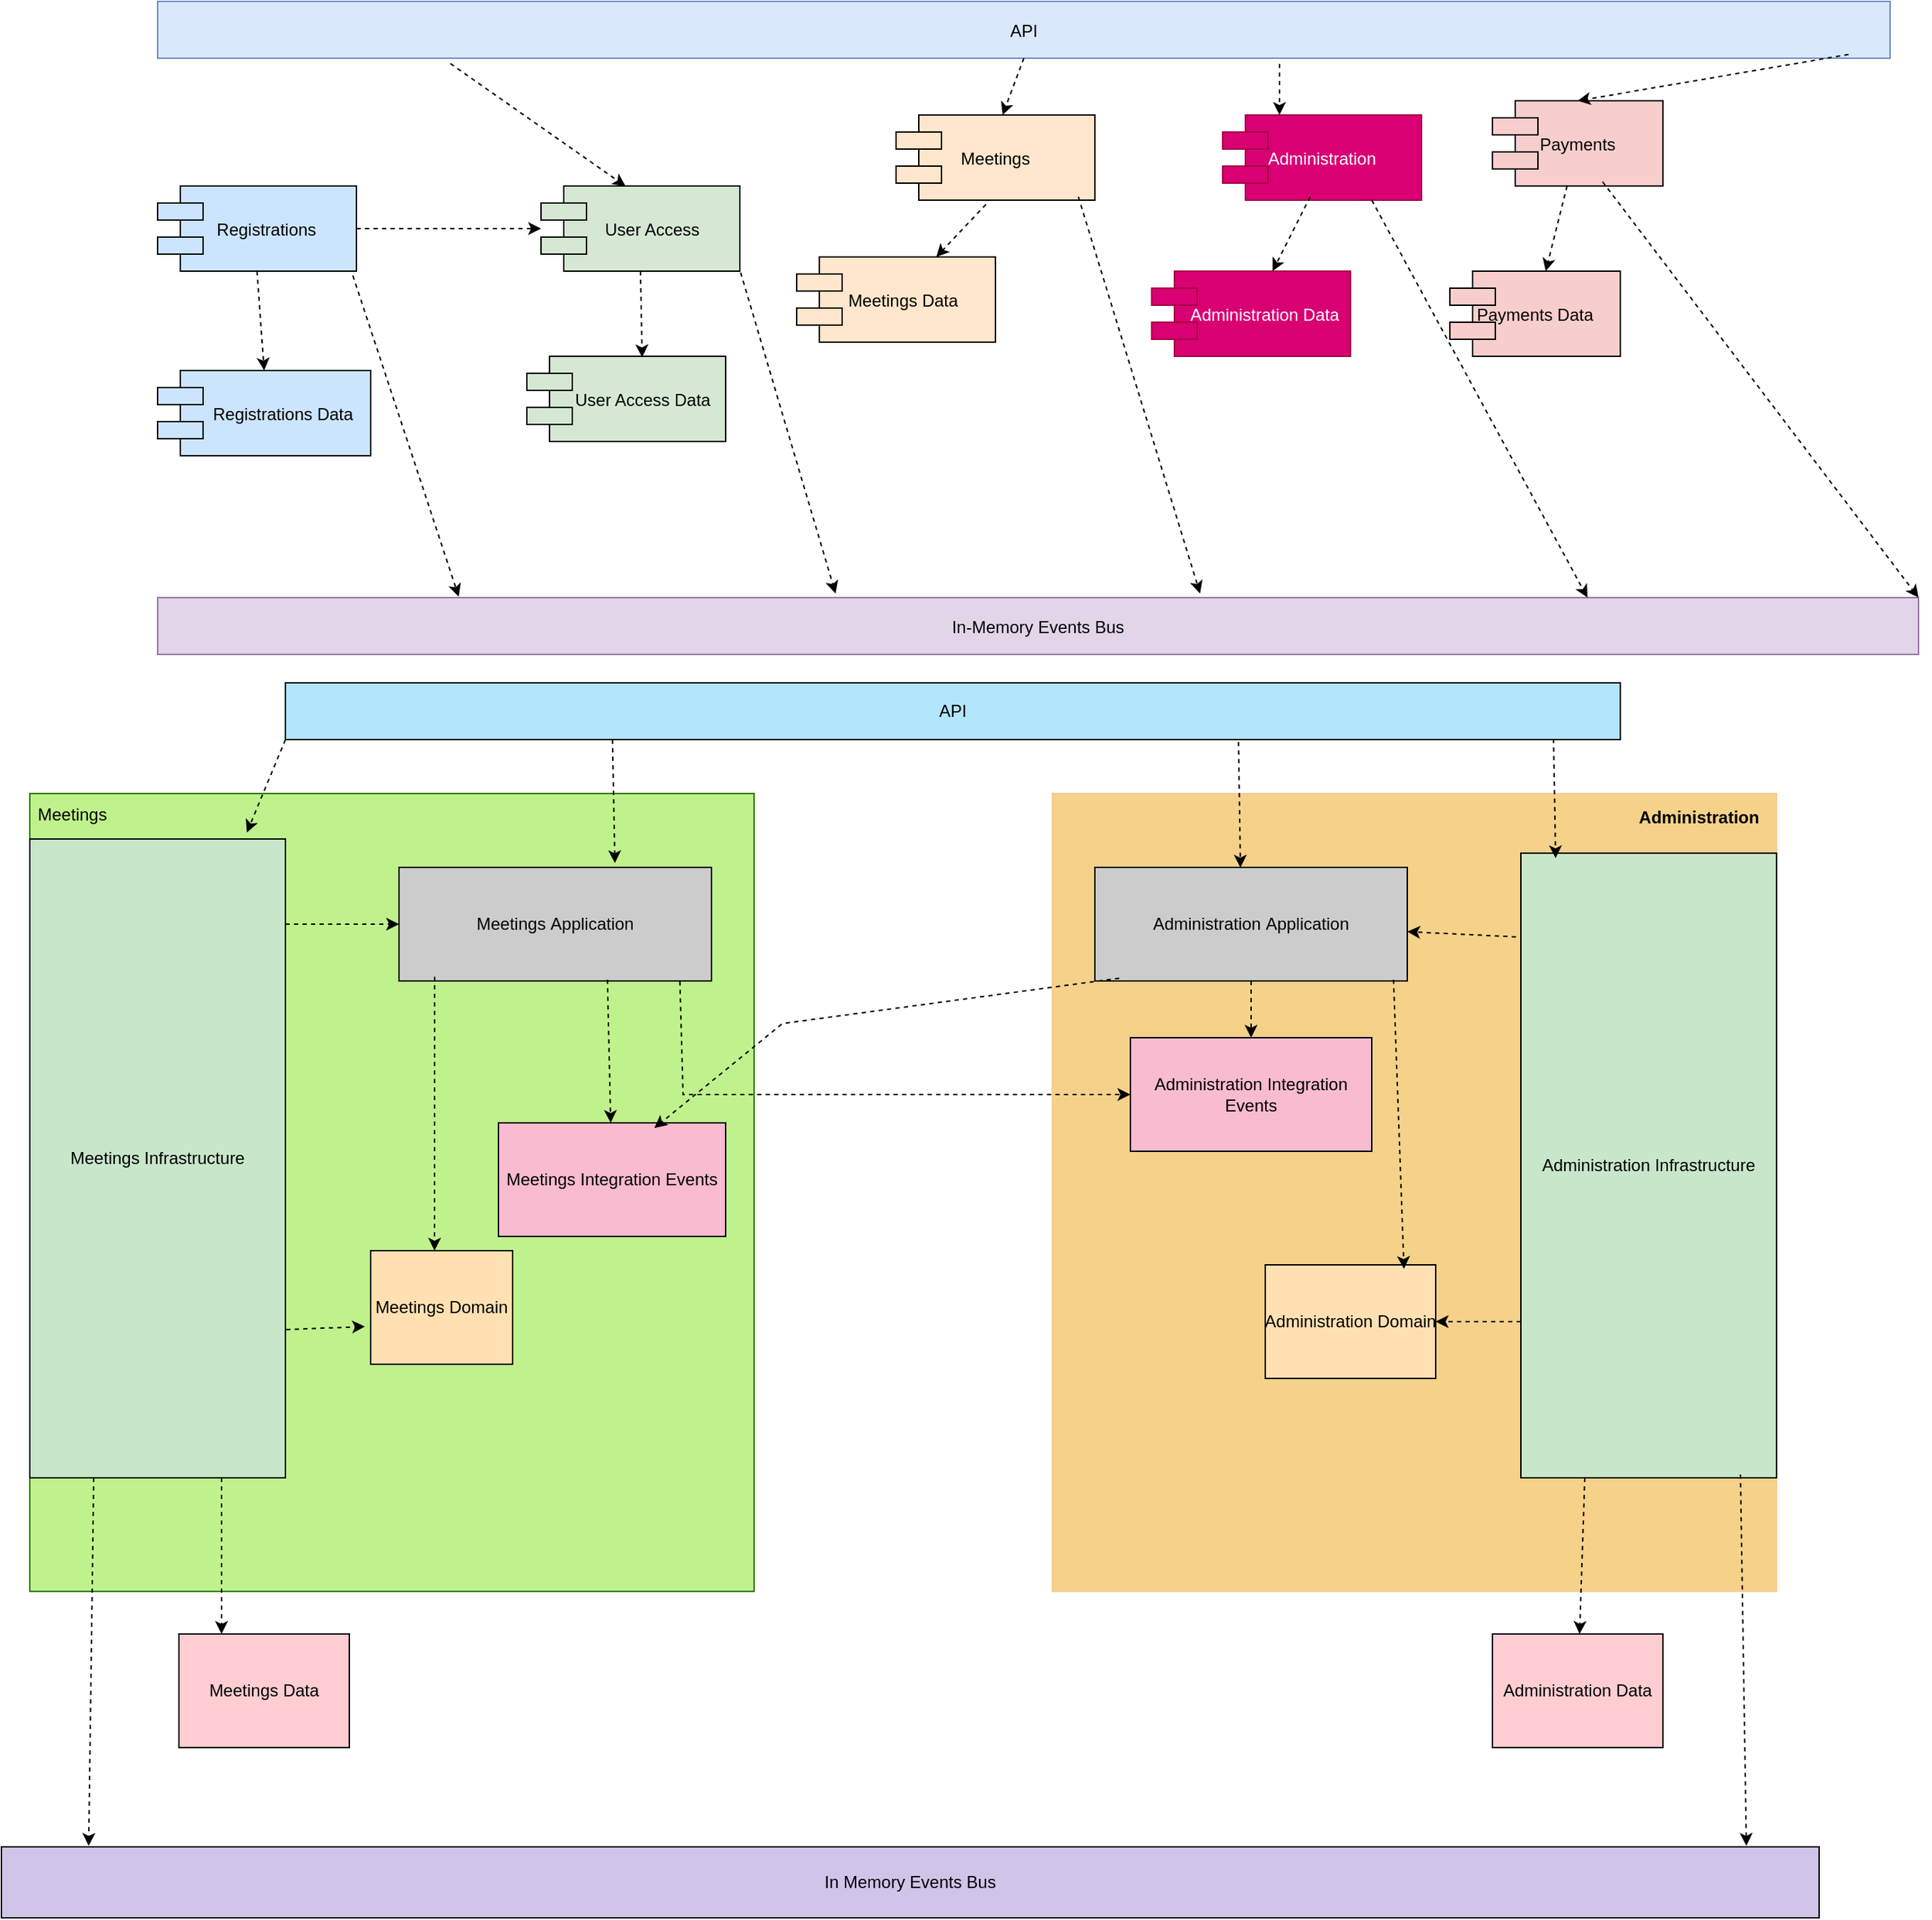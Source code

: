 <mxfile version="28.2.3">
  <diagram name="C3 Component Diagram" id="ab2VT7L2AfFQVtgCCv4d">
    <mxGraphModel dx="2404" dy="759" grid="1" gridSize="10" guides="1" tooltips="1" connect="1" arrows="1" fold="1" page="1" pageScale="1" pageWidth="850" pageHeight="1100" math="0" shadow="0">
      <root>
        <mxCell id="0" />
        <mxCell id="1" parent="0" />
        <mxCell id="7wnWjVAu8Bd_MvjdbCye-48" value="" style="rounded=0;whiteSpace=wrap;html=1;fillColor=light-dark(#f5d18a, #9a5800);fontColor=#000000;strokeColor=light-dark(#f3ce96, #c17f1f);" vertex="1" parent="1">
          <mxGeometry x="500" y="598" width="510" height="562" as="geometry" />
        </mxCell>
        <mxCell id="7wnWjVAu8Bd_MvjdbCye-46" value="" style="rounded=0;whiteSpace=wrap;html=1;fillColor=light-dark(#bff28c, #4a890c);fontColor=#ffffff;strokeColor=#2D7600;" vertex="1" parent="1">
          <mxGeometry x="-220" y="598" width="510" height="562" as="geometry" />
        </mxCell>
        <mxCell id="7wnWjVAu8Bd_MvjdbCye-1" value="API" style="shape=rectangle;fillColor=#dae8fc;strokeColor=#6c8ebf;" vertex="1" parent="1">
          <mxGeometry x="-130" y="40" width="1220" height="40" as="geometry" />
        </mxCell>
        <mxCell id="7wnWjVAu8Bd_MvjdbCye-2" value="    Registrations" style="shape=component;fillColor=#cce5ff;" vertex="1" parent="1">
          <mxGeometry x="-130" y="170" width="140" height="60" as="geometry" />
        </mxCell>
        <mxCell id="7wnWjVAu8Bd_MvjdbCye-3" value="       User Access" style="shape=component;fillColor=#d5e8d4;" vertex="1" parent="1">
          <mxGeometry x="140" y="170" width="140" height="60" as="geometry" />
        </mxCell>
        <mxCell id="7wnWjVAu8Bd_MvjdbCye-4" value="Meetings" style="shape=component;fillColor=#ffe6cc;" vertex="1" parent="1">
          <mxGeometry x="390" y="120" width="140" height="60" as="geometry" />
        </mxCell>
        <mxCell id="7wnWjVAu8Bd_MvjdbCye-5" value="Payments" style="shape=component;fillColor=#f8cecc;" vertex="1" parent="1">
          <mxGeometry x="810" y="110" width="120" height="60" as="geometry" />
        </mxCell>
        <mxCell id="7wnWjVAu8Bd_MvjdbCye-6" value="        Registrations Data" style="shape=component;fillColor=#cce5ff;" vertex="1" parent="1">
          <mxGeometry x="-130" y="300" width="150" height="60" as="geometry" />
        </mxCell>
        <mxCell id="7wnWjVAu8Bd_MvjdbCye-7" value="       User Access Data" style="shape=component;fillColor=#d5e8d4;" vertex="1" parent="1">
          <mxGeometry x="130" y="290" width="140" height="60" as="geometry" />
        </mxCell>
        <mxCell id="7wnWjVAu8Bd_MvjdbCye-8" value="   Meetings Data" style="shape=component;fillColor=#ffe6cc;" vertex="1" parent="1">
          <mxGeometry x="320" y="220" width="140" height="60" as="geometry" />
        </mxCell>
        <mxCell id="7wnWjVAu8Bd_MvjdbCye-9" value="Payments Data" style="shape=component;fillColor=#f8cecc;" vertex="1" parent="1">
          <mxGeometry x="780" y="230" width="120" height="60" as="geometry" />
        </mxCell>
        <mxCell id="7wnWjVAu8Bd_MvjdbCye-10" value="In-Memory Events Bus" style="shape=rectangle;fillColor=#e1d5e7;strokeColor=#9673a6;" vertex="1" parent="1">
          <mxGeometry x="-130" y="460" width="1240" height="40" as="geometry" />
        </mxCell>
        <mxCell id="7wnWjVAu8Bd_MvjdbCye-13" value="Administration" style="shape=component;fillColor=#d80073;strokeColor=#A50040;fontColor=#ffffff;" vertex="1" parent="1">
          <mxGeometry x="620" y="120" width="140" height="60" as="geometry" />
        </mxCell>
        <mxCell id="7wnWjVAu8Bd_MvjdbCye-14" value="      Administration Data" style="shape=component;fillColor=#d80073;strokeColor=#A50040;fontColor=#ffffff;" vertex="1" parent="1">
          <mxGeometry x="570" y="230" width="140" height="60" as="geometry" />
        </mxCell>
        <mxCell id="7wnWjVAu8Bd_MvjdbCye-15" value="" style="endArrow=classic;html=1;rounded=0;dashed=1;exitX=0.169;exitY=1.095;exitDx=0;exitDy=0;exitPerimeter=0;entryX=0.425;entryY=0.003;entryDx=0;entryDy=0;entryPerimeter=0;" edge="1" parent="1" source="7wnWjVAu8Bd_MvjdbCye-1" target="7wnWjVAu8Bd_MvjdbCye-3">
          <mxGeometry width="50" height="50" relative="1" as="geometry">
            <mxPoint x="400" y="420" as="sourcePoint" />
            <mxPoint x="184" y="150" as="targetPoint" />
          </mxGeometry>
        </mxCell>
        <mxCell id="7wnWjVAu8Bd_MvjdbCye-17" value="" style="endArrow=classic;html=1;rounded=0;dashed=1;exitX=0.5;exitY=1;exitDx=0;exitDy=0;" edge="1" parent="1" source="7wnWjVAu8Bd_MvjdbCye-1">
          <mxGeometry width="50" height="50" relative="1" as="geometry">
            <mxPoint x="468" y="90" as="sourcePoint" />
            <mxPoint x="465" y="120" as="targetPoint" />
          </mxGeometry>
        </mxCell>
        <mxCell id="7wnWjVAu8Bd_MvjdbCye-18" value="" style="endArrow=classic;html=1;rounded=0;dashed=1;" edge="1" parent="1">
          <mxGeometry width="50" height="50" relative="1" as="geometry">
            <mxPoint x="660" y="84" as="sourcePoint" />
            <mxPoint x="660" y="120" as="targetPoint" />
          </mxGeometry>
        </mxCell>
        <mxCell id="7wnWjVAu8Bd_MvjdbCye-19" value="" style="endArrow=classic;html=1;rounded=0;dashed=1;exitX=0.976;exitY=0.935;exitDx=0;exitDy=0;exitPerimeter=0;entryX=0.5;entryY=0;entryDx=0;entryDy=0;" edge="1" parent="1" source="7wnWjVAu8Bd_MvjdbCye-1" target="7wnWjVAu8Bd_MvjdbCye-5">
          <mxGeometry width="50" height="50" relative="1" as="geometry">
            <mxPoint x="500" y="220" as="sourcePoint" />
            <mxPoint x="501" y="289" as="targetPoint" />
          </mxGeometry>
        </mxCell>
        <mxCell id="7wnWjVAu8Bd_MvjdbCye-21" value="" style="endArrow=classic;html=1;rounded=0;dashed=1;exitX=1;exitY=0.5;exitDx=0;exitDy=0;" edge="1" parent="1" source="7wnWjVAu8Bd_MvjdbCye-2" target="7wnWjVAu8Bd_MvjdbCye-3">
          <mxGeometry width="50" height="50" relative="1" as="geometry">
            <mxPoint x="180" y="120" as="sourcePoint" />
            <mxPoint x="180" y="186" as="targetPoint" />
          </mxGeometry>
        </mxCell>
        <mxCell id="7wnWjVAu8Bd_MvjdbCye-22" value="" style="endArrow=classic;html=1;rounded=0;dashed=1;exitX=0.5;exitY=1;exitDx=0;exitDy=0;entryX=0.5;entryY=0;entryDx=0;entryDy=0;" edge="1" parent="1" source="7wnWjVAu8Bd_MvjdbCye-2" target="7wnWjVAu8Bd_MvjdbCye-6">
          <mxGeometry width="50" height="50" relative="1" as="geometry">
            <mxPoint x="80" y="220" as="sourcePoint" />
            <mxPoint x="-60" y="290" as="targetPoint" />
          </mxGeometry>
        </mxCell>
        <mxCell id="7wnWjVAu8Bd_MvjdbCye-23" value="" style="endArrow=classic;html=1;rounded=0;dashed=1;exitX=0.982;exitY=1.052;exitDx=0;exitDy=0;exitPerimeter=0;entryX=0.171;entryY=-0.018;entryDx=0;entryDy=0;entryPerimeter=0;" edge="1" parent="1" source="7wnWjVAu8Bd_MvjdbCye-2" target="7wnWjVAu8Bd_MvjdbCye-10">
          <mxGeometry width="50" height="50" relative="1" as="geometry">
            <mxPoint x="70" y="270" as="sourcePoint" />
            <mxPoint x="70" y="450" as="targetPoint" />
          </mxGeometry>
        </mxCell>
        <mxCell id="7wnWjVAu8Bd_MvjdbCye-25" value="" style="endArrow=classic;html=1;rounded=0;dashed=1;exitX=0.5;exitY=1;exitDx=0;exitDy=0;entryX=0.58;entryY=0.012;entryDx=0;entryDy=0;entryPerimeter=0;" edge="1" parent="1" source="7wnWjVAu8Bd_MvjdbCye-3" target="7wnWjVAu8Bd_MvjdbCye-7">
          <mxGeometry width="50" height="50" relative="1" as="geometry">
            <mxPoint x="320" y="320" as="sourcePoint" />
            <mxPoint x="320" y="386" as="targetPoint" />
          </mxGeometry>
        </mxCell>
        <mxCell id="7wnWjVAu8Bd_MvjdbCye-26" value="" style="endArrow=classic;html=1;rounded=0;dashed=1;exitX=1.004;exitY=1.017;exitDx=0;exitDy=0;exitPerimeter=0;entryX=0.385;entryY=-0.072;entryDx=0;entryDy=0;entryPerimeter=0;" edge="1" parent="1" source="7wnWjVAu8Bd_MvjdbCye-3" target="7wnWjVAu8Bd_MvjdbCye-10">
          <mxGeometry width="50" height="50" relative="1" as="geometry">
            <mxPoint x="250" y="110" as="sourcePoint" />
            <mxPoint x="269" y="460" as="targetPoint" />
          </mxGeometry>
        </mxCell>
        <mxCell id="7wnWjVAu8Bd_MvjdbCye-27" value="" style="endArrow=classic;html=1;rounded=0;dashed=1;exitX=0.917;exitY=0.961;exitDx=0;exitDy=0;exitPerimeter=0;entryX=0.592;entryY=-0.072;entryDx=0;entryDy=0;entryPerimeter=0;" edge="1" parent="1" source="7wnWjVAu8Bd_MvjdbCye-4" target="7wnWjVAu8Bd_MvjdbCye-10">
          <mxGeometry width="50" height="50" relative="1" as="geometry">
            <mxPoint x="370" y="360" as="sourcePoint" />
            <mxPoint x="540" y="450" as="targetPoint" />
          </mxGeometry>
        </mxCell>
        <mxCell id="7wnWjVAu8Bd_MvjdbCye-28" value="" style="endArrow=classic;html=1;rounded=0;dashed=1;exitX=0.452;exitY=1.05;exitDx=0;exitDy=0;exitPerimeter=0;" edge="1" parent="1" source="7wnWjVAu8Bd_MvjdbCye-4" target="7wnWjVAu8Bd_MvjdbCye-8">
          <mxGeometry width="50" height="50" relative="1" as="geometry">
            <mxPoint x="450" y="200" as="sourcePoint" />
            <mxPoint x="450" y="266" as="targetPoint" />
          </mxGeometry>
        </mxCell>
        <mxCell id="7wnWjVAu8Bd_MvjdbCye-29" value="" style="endArrow=classic;html=1;rounded=0;dashed=1;exitX=0.75;exitY=1;exitDx=0;exitDy=0;entryX=0.812;entryY=0;entryDx=0;entryDy=0;entryPerimeter=0;" edge="1" parent="1" source="7wnWjVAu8Bd_MvjdbCye-13" target="7wnWjVAu8Bd_MvjdbCye-10">
          <mxGeometry width="50" height="50" relative="1" as="geometry">
            <mxPoint x="600" y="310" as="sourcePoint" />
            <mxPoint x="600" y="376" as="targetPoint" />
          </mxGeometry>
        </mxCell>
        <mxCell id="7wnWjVAu8Bd_MvjdbCye-30" value="" style="endArrow=classic;html=1;rounded=0;dashed=1;exitX=0.44;exitY=0.961;exitDx=0;exitDy=0;exitPerimeter=0;" edge="1" parent="1" source="7wnWjVAu8Bd_MvjdbCye-13" target="7wnWjVAu8Bd_MvjdbCye-14">
          <mxGeometry width="50" height="50" relative="1" as="geometry">
            <mxPoint x="740" y="290" as="sourcePoint" />
            <mxPoint x="740" y="356" as="targetPoint" />
          </mxGeometry>
        </mxCell>
        <mxCell id="7wnWjVAu8Bd_MvjdbCye-31" value="" style="endArrow=classic;html=1;rounded=0;dashed=1;entryX=1;entryY=0;entryDx=0;entryDy=0;exitX=0.646;exitY=0.95;exitDx=0;exitDy=0;exitPerimeter=0;" edge="1" parent="1" source="7wnWjVAu8Bd_MvjdbCye-5" target="7wnWjVAu8Bd_MvjdbCye-10">
          <mxGeometry width="50" height="50" relative="1" as="geometry">
            <mxPoint x="890" y="180" as="sourcePoint" />
            <mxPoint x="780" y="396" as="targetPoint" />
          </mxGeometry>
        </mxCell>
        <mxCell id="7wnWjVAu8Bd_MvjdbCye-32" value="" style="endArrow=classic;html=1;rounded=0;dashed=1;" edge="1" parent="1" source="7wnWjVAu8Bd_MvjdbCye-5" target="7wnWjVAu8Bd_MvjdbCye-9">
          <mxGeometry width="50" height="50" relative="1" as="geometry">
            <mxPoint x="920" y="270" as="sourcePoint" />
            <mxPoint x="920" y="336" as="targetPoint" />
          </mxGeometry>
        </mxCell>
        <mxCell id="7wnWjVAu8Bd_MvjdbCye-33" value="API" style="rounded=0;whiteSpace=wrap;fillColor=#b3e5fc;" vertex="1" parent="1">
          <mxGeometry x="-40" y="520" width="940" height="40" as="geometry" />
        </mxCell>
        <mxCell id="7wnWjVAu8Bd_MvjdbCye-34" value="Meetings Application" style="rounded=0;whiteSpace=wrap;fillColor=#cccccc;" vertex="1" parent="1">
          <mxGeometry x="40" y="650" width="220" height="80" as="geometry" />
        </mxCell>
        <mxCell id="7wnWjVAu8Bd_MvjdbCye-35" value="Meetings Integration Events" style="rounded=0;whiteSpace=wrap;fillColor=#f8bbd0;" vertex="1" parent="1">
          <mxGeometry x="110" y="830" width="160" height="80" as="geometry" />
        </mxCell>
        <mxCell id="7wnWjVAu8Bd_MvjdbCye-36" value="Meetings Infrastructure" style="rounded=0;whiteSpace=wrap;fillColor=#c8e6c9;" vertex="1" parent="1">
          <mxGeometry x="-220" y="630" width="180" height="450" as="geometry" />
        </mxCell>
        <mxCell id="7wnWjVAu8Bd_MvjdbCye-37" value="Meetings Domain" style="rounded=0;whiteSpace=wrap;fillColor=#ffe0b2;" vertex="1" parent="1">
          <mxGeometry x="20" y="920" width="100" height="80" as="geometry" />
        </mxCell>
        <mxCell id="7wnWjVAu8Bd_MvjdbCye-38" value="Meetings Data" style="rounded=0;whiteSpace=wrap;fillColor=#ffcdd2;" vertex="1" parent="1">
          <mxGeometry x="-115" y="1190" width="120" height="80" as="geometry" />
        </mxCell>
        <mxCell id="7wnWjVAu8Bd_MvjdbCye-39" value="In Memory Events Bus" style="rounded=0;whiteSpace=wrap;fillColor=#d1c4e9;" vertex="1" parent="1">
          <mxGeometry x="-240" y="1340" width="1280" height="50" as="geometry" />
        </mxCell>
        <mxCell id="7wnWjVAu8Bd_MvjdbCye-40" value="&lt;strong data-end=&quot;445&quot; data-start=&quot;427&quot;&gt;Administration&lt;/strong&gt;" style="text;html=1;align=center;verticalAlign=middle;resizable=0;points=[];autosize=1;strokeColor=none;fillColor=none;" vertex="1" parent="1">
          <mxGeometry x="900" y="600" width="110" height="30" as="geometry" />
        </mxCell>
        <mxCell id="7wnWjVAu8Bd_MvjdbCye-41" value="Administration Application" style="rounded=0;whiteSpace=wrap;fillColor=#cccccc;" vertex="1" parent="1">
          <mxGeometry x="530" y="650" width="220" height="80" as="geometry" />
        </mxCell>
        <mxCell id="7wnWjVAu8Bd_MvjdbCye-42" value="Administration Integration Events" style="rounded=0;whiteSpace=wrap;fillColor=#f8bbd0;" vertex="1" parent="1">
          <mxGeometry x="555" y="770" width="170" height="80" as="geometry" />
        </mxCell>
        <mxCell id="7wnWjVAu8Bd_MvjdbCye-43" value="Administration Infrastructure" style="rounded=0;whiteSpace=wrap;fillColor=#c8e6c9;" vertex="1" parent="1">
          <mxGeometry x="830" y="640" width="180" height="440" as="geometry" />
        </mxCell>
        <mxCell id="7wnWjVAu8Bd_MvjdbCye-44" value="Administration Domain" style="rounded=0;whiteSpace=wrap;fillColor=#ffe0b2;" vertex="1" parent="1">
          <mxGeometry x="650" y="930" width="120" height="80" as="geometry" />
        </mxCell>
        <mxCell id="7wnWjVAu8Bd_MvjdbCye-45" value="Administration Data" style="rounded=0;whiteSpace=wrap;fillColor=#ffcdd2;" vertex="1" parent="1">
          <mxGeometry x="810" y="1190" width="120" height="80" as="geometry" />
        </mxCell>
        <mxCell id="7wnWjVAu8Bd_MvjdbCye-50" value="Meetings" style="text;html=1;align=center;verticalAlign=middle;whiteSpace=wrap;rounded=0;" vertex="1" parent="1">
          <mxGeometry x="-220" y="598" width="60" height="30" as="geometry" />
        </mxCell>
        <mxCell id="7wnWjVAu8Bd_MvjdbCye-51" value="" style="endArrow=classic;html=1;rounded=0;dashed=1;exitX=0;exitY=1;exitDx=0;exitDy=0;entryX=0.849;entryY=-0.01;entryDx=0;entryDy=0;entryPerimeter=0;" edge="1" parent="1" source="7wnWjVAu8Bd_MvjdbCye-33" target="7wnWjVAu8Bd_MvjdbCye-36">
          <mxGeometry width="50" height="50" relative="1" as="geometry">
            <mxPoint x="110" y="420" as="sourcePoint" />
            <mxPoint x="214" y="643" as="targetPoint" />
          </mxGeometry>
        </mxCell>
        <mxCell id="7wnWjVAu8Bd_MvjdbCye-52" value="" style="endArrow=classic;html=1;rounded=0;dashed=1;entryX=0.691;entryY=-0.037;entryDx=0;entryDy=0;entryPerimeter=0;exitX=0.245;exitY=1;exitDx=0;exitDy=0;exitPerimeter=0;" edge="1" parent="1" source="7wnWjVAu8Bd_MvjdbCye-33" target="7wnWjVAu8Bd_MvjdbCye-34">
          <mxGeometry width="50" height="50" relative="1" as="geometry">
            <mxPoint x="190" y="570" as="sourcePoint" />
            <mxPoint x="224" y="863" as="targetPoint" />
          </mxGeometry>
        </mxCell>
        <mxCell id="7wnWjVAu8Bd_MvjdbCye-53" value="" style="endArrow=classic;html=1;rounded=0;dashed=1;exitX=0.714;exitY=1.042;exitDx=0;exitDy=0;exitPerimeter=0;entryX=0.466;entryY=0.002;entryDx=0;entryDy=0;entryPerimeter=0;" edge="1" parent="1" source="7wnWjVAu8Bd_MvjdbCye-33" target="7wnWjVAu8Bd_MvjdbCye-41">
          <mxGeometry width="50" height="50" relative="1" as="geometry">
            <mxPoint x="1020" y="700" as="sourcePoint" />
            <mxPoint x="1124" y="923" as="targetPoint" />
          </mxGeometry>
        </mxCell>
        <mxCell id="7wnWjVAu8Bd_MvjdbCye-54" value="" style="endArrow=classic;html=1;rounded=0;dashed=1;exitX=0.95;exitY=0.988;exitDx=0;exitDy=0;exitPerimeter=0;entryX=0.136;entryY=0.008;entryDx=0;entryDy=0;entryPerimeter=0;" edge="1" parent="1" source="7wnWjVAu8Bd_MvjdbCye-33" target="7wnWjVAu8Bd_MvjdbCye-43">
          <mxGeometry width="50" height="50" relative="1" as="geometry">
            <mxPoint x="810" y="620" as="sourcePoint" />
            <mxPoint x="914" y="843" as="targetPoint" />
          </mxGeometry>
        </mxCell>
        <mxCell id="7wnWjVAu8Bd_MvjdbCye-55" value="" style="endArrow=classic;html=1;rounded=0;dashed=1;entryX=0;entryY=0.5;entryDx=0;entryDy=0;" edge="1" parent="1" target="7wnWjVAu8Bd_MvjdbCye-34">
          <mxGeometry width="50" height="50" relative="1" as="geometry">
            <mxPoint x="-40" y="690" as="sourcePoint" />
            <mxPoint x="524" y="883" as="targetPoint" />
            <Array as="points">
              <mxPoint y="690" />
            </Array>
          </mxGeometry>
        </mxCell>
        <mxCell id="7wnWjVAu8Bd_MvjdbCye-56" value="" style="endArrow=classic;html=1;rounded=0;dashed=1;exitX=-0.019;exitY=0.134;exitDx=0;exitDy=0;exitPerimeter=0;" edge="1" parent="1" source="7wnWjVAu8Bd_MvjdbCye-43" target="7wnWjVAu8Bd_MvjdbCye-41">
          <mxGeometry width="50" height="50" relative="1" as="geometry">
            <mxPoint x="570" y="720" as="sourcePoint" />
            <mxPoint x="674" y="943" as="targetPoint" />
          </mxGeometry>
        </mxCell>
        <mxCell id="7wnWjVAu8Bd_MvjdbCye-57" value="" style="endArrow=classic;html=1;rounded=0;dashed=1;exitX=0.114;exitY=0.962;exitDx=0;exitDy=0;exitPerimeter=0;" edge="1" parent="1" source="7wnWjVAu8Bd_MvjdbCye-34">
          <mxGeometry width="50" height="50" relative="1" as="geometry">
            <mxPoint x="180" y="930" as="sourcePoint" />
            <mxPoint x="65" y="920" as="targetPoint" />
          </mxGeometry>
        </mxCell>
        <mxCell id="7wnWjVAu8Bd_MvjdbCye-58" value="" style="endArrow=classic;html=1;rounded=0;dashed=1;exitX=1.003;exitY=0.768;exitDx=0;exitDy=0;exitPerimeter=0;entryX=-0.04;entryY=0.668;entryDx=0;entryDy=0;entryPerimeter=0;" edge="1" parent="1" source="7wnWjVAu8Bd_MvjdbCye-36" target="7wnWjVAu8Bd_MvjdbCye-37">
          <mxGeometry width="50" height="50" relative="1" as="geometry">
            <mxPoint x="50" y="920" as="sourcePoint" />
            <mxPoint x="154" y="1143" as="targetPoint" />
          </mxGeometry>
        </mxCell>
        <mxCell id="7wnWjVAu8Bd_MvjdbCye-59" value="" style="endArrow=classic;html=1;rounded=0;dashed=1;exitX=0.75;exitY=1;exitDx=0;exitDy=0;entryX=0.25;entryY=0;entryDx=0;entryDy=0;" edge="1" parent="1" source="7wnWjVAu8Bd_MvjdbCye-36" target="7wnWjVAu8Bd_MvjdbCye-38">
          <mxGeometry width="50" height="50" relative="1" as="geometry">
            <mxPoint x="320" y="1200" as="sourcePoint" />
            <mxPoint x="424" y="1423" as="targetPoint" />
          </mxGeometry>
        </mxCell>
        <mxCell id="7wnWjVAu8Bd_MvjdbCye-60" value="" style="endArrow=classic;html=1;rounded=0;dashed=1;exitX=0.25;exitY=1;exitDx=0;exitDy=0;entryX=0.048;entryY=-0.015;entryDx=0;entryDy=0;entryPerimeter=0;" edge="1" parent="1" source="7wnWjVAu8Bd_MvjdbCye-36" target="7wnWjVAu8Bd_MvjdbCye-39">
          <mxGeometry width="50" height="50" relative="1" as="geometry">
            <mxPoint x="40" y="1280" as="sourcePoint" />
            <mxPoint x="-175" y="1330" as="targetPoint" />
          </mxGeometry>
        </mxCell>
        <mxCell id="7wnWjVAu8Bd_MvjdbCye-61" value="" style="endArrow=classic;html=1;rounded=0;dashed=1;exitX=0.667;exitY=0.989;exitDx=0;exitDy=0;exitPerimeter=0;" edge="1" parent="1" source="7wnWjVAu8Bd_MvjdbCye-34" target="7wnWjVAu8Bd_MvjdbCye-35">
          <mxGeometry width="50" height="50" relative="1" as="geometry">
            <mxPoint x="270" y="730" as="sourcePoint" />
            <mxPoint x="374" y="953" as="targetPoint" />
          </mxGeometry>
        </mxCell>
        <mxCell id="7wnWjVAu8Bd_MvjdbCye-62" value="" style="endArrow=classic;html=1;rounded=0;dashed=1;exitX=0.899;exitY=1.003;exitDx=0;exitDy=0;exitPerimeter=0;" edge="1" parent="1" source="7wnWjVAu8Bd_MvjdbCye-34" target="7wnWjVAu8Bd_MvjdbCye-42">
          <mxGeometry width="50" height="50" relative="1" as="geometry">
            <mxPoint x="410" y="760" as="sourcePoint" />
            <mxPoint x="520" y="800" as="targetPoint" />
            <Array as="points">
              <mxPoint x="240" y="810" />
            </Array>
          </mxGeometry>
        </mxCell>
        <mxCell id="7wnWjVAu8Bd_MvjdbCye-63" value="" style="endArrow=classic;html=1;rounded=0;dashed=1;exitX=0.078;exitY=0.976;exitDx=0;exitDy=0;exitPerimeter=0;entryX=0.686;entryY=0.046;entryDx=0;entryDy=0;entryPerimeter=0;" edge="1" parent="1" source="7wnWjVAu8Bd_MvjdbCye-41" target="7wnWjVAu8Bd_MvjdbCye-35">
          <mxGeometry width="50" height="50" relative="1" as="geometry">
            <mxPoint x="550" y="790" as="sourcePoint" />
            <mxPoint x="290" y="760" as="targetPoint" />
            <Array as="points">
              <mxPoint x="310" y="760" />
            </Array>
          </mxGeometry>
        </mxCell>
        <mxCell id="7wnWjVAu8Bd_MvjdbCye-64" value="" style="endArrow=classic;html=1;rounded=0;dashed=1;exitX=0.859;exitY=0.995;exitDx=0;exitDy=0;exitPerimeter=0;entryX=0.96;entryY=-0.015;entryDx=0;entryDy=0;entryPerimeter=0;" edge="1" parent="1" source="7wnWjVAu8Bd_MvjdbCye-43" target="7wnWjVAu8Bd_MvjdbCye-39">
          <mxGeometry width="50" height="50" relative="1" as="geometry">
            <mxPoint x="690" y="1210" as="sourcePoint" />
            <mxPoint x="794" y="1433" as="targetPoint" />
          </mxGeometry>
        </mxCell>
        <mxCell id="7wnWjVAu8Bd_MvjdbCye-65" value="" style="endArrow=classic;html=1;rounded=0;dashed=1;exitX=0.25;exitY=1;exitDx=0;exitDy=0;" edge="1" parent="1" source="7wnWjVAu8Bd_MvjdbCye-43" target="7wnWjVAu8Bd_MvjdbCye-45">
          <mxGeometry width="50" height="50" relative="1" as="geometry">
            <mxPoint x="1050" y="1280" as="sourcePoint" />
            <mxPoint x="1154" y="1503" as="targetPoint" />
          </mxGeometry>
        </mxCell>
        <mxCell id="7wnWjVAu8Bd_MvjdbCye-66" value="" style="endArrow=classic;html=1;rounded=0;dashed=1;exitX=0;exitY=0.75;exitDx=0;exitDy=0;entryX=1;entryY=0.5;entryDx=0;entryDy=0;" edge="1" parent="1" source="7wnWjVAu8Bd_MvjdbCye-43" target="7wnWjVAu8Bd_MvjdbCye-44">
          <mxGeometry width="50" height="50" relative="1" as="geometry">
            <mxPoint x="970" y="1000" as="sourcePoint" />
            <mxPoint x="1074" y="1223" as="targetPoint" />
          </mxGeometry>
        </mxCell>
        <mxCell id="7wnWjVAu8Bd_MvjdbCye-67" value="" style="endArrow=classic;html=1;rounded=0;dashed=1;exitX=0.956;exitY=0.989;exitDx=0;exitDy=0;exitPerimeter=0;entryX=0.814;entryY=0.036;entryDx=0;entryDy=0;entryPerimeter=0;" edge="1" parent="1" source="7wnWjVAu8Bd_MvjdbCye-41" target="7wnWjVAu8Bd_MvjdbCye-44">
          <mxGeometry width="50" height="50" relative="1" as="geometry">
            <mxPoint x="890" y="730" as="sourcePoint" />
            <mxPoint x="994" y="953" as="targetPoint" />
          </mxGeometry>
        </mxCell>
        <mxCell id="7wnWjVAu8Bd_MvjdbCye-68" value="" style="endArrow=classic;html=1;rounded=0;dashed=1;exitX=0.5;exitY=1;exitDx=0;exitDy=0;" edge="1" parent="1" source="7wnWjVAu8Bd_MvjdbCye-41" target="7wnWjVAu8Bd_MvjdbCye-42">
          <mxGeometry width="50" height="50" relative="1" as="geometry">
            <mxPoint x="740" y="740" as="sourcePoint" />
            <mxPoint x="844" y="963" as="targetPoint" />
          </mxGeometry>
        </mxCell>
      </root>
    </mxGraphModel>
  </diagram>
</mxfile>
